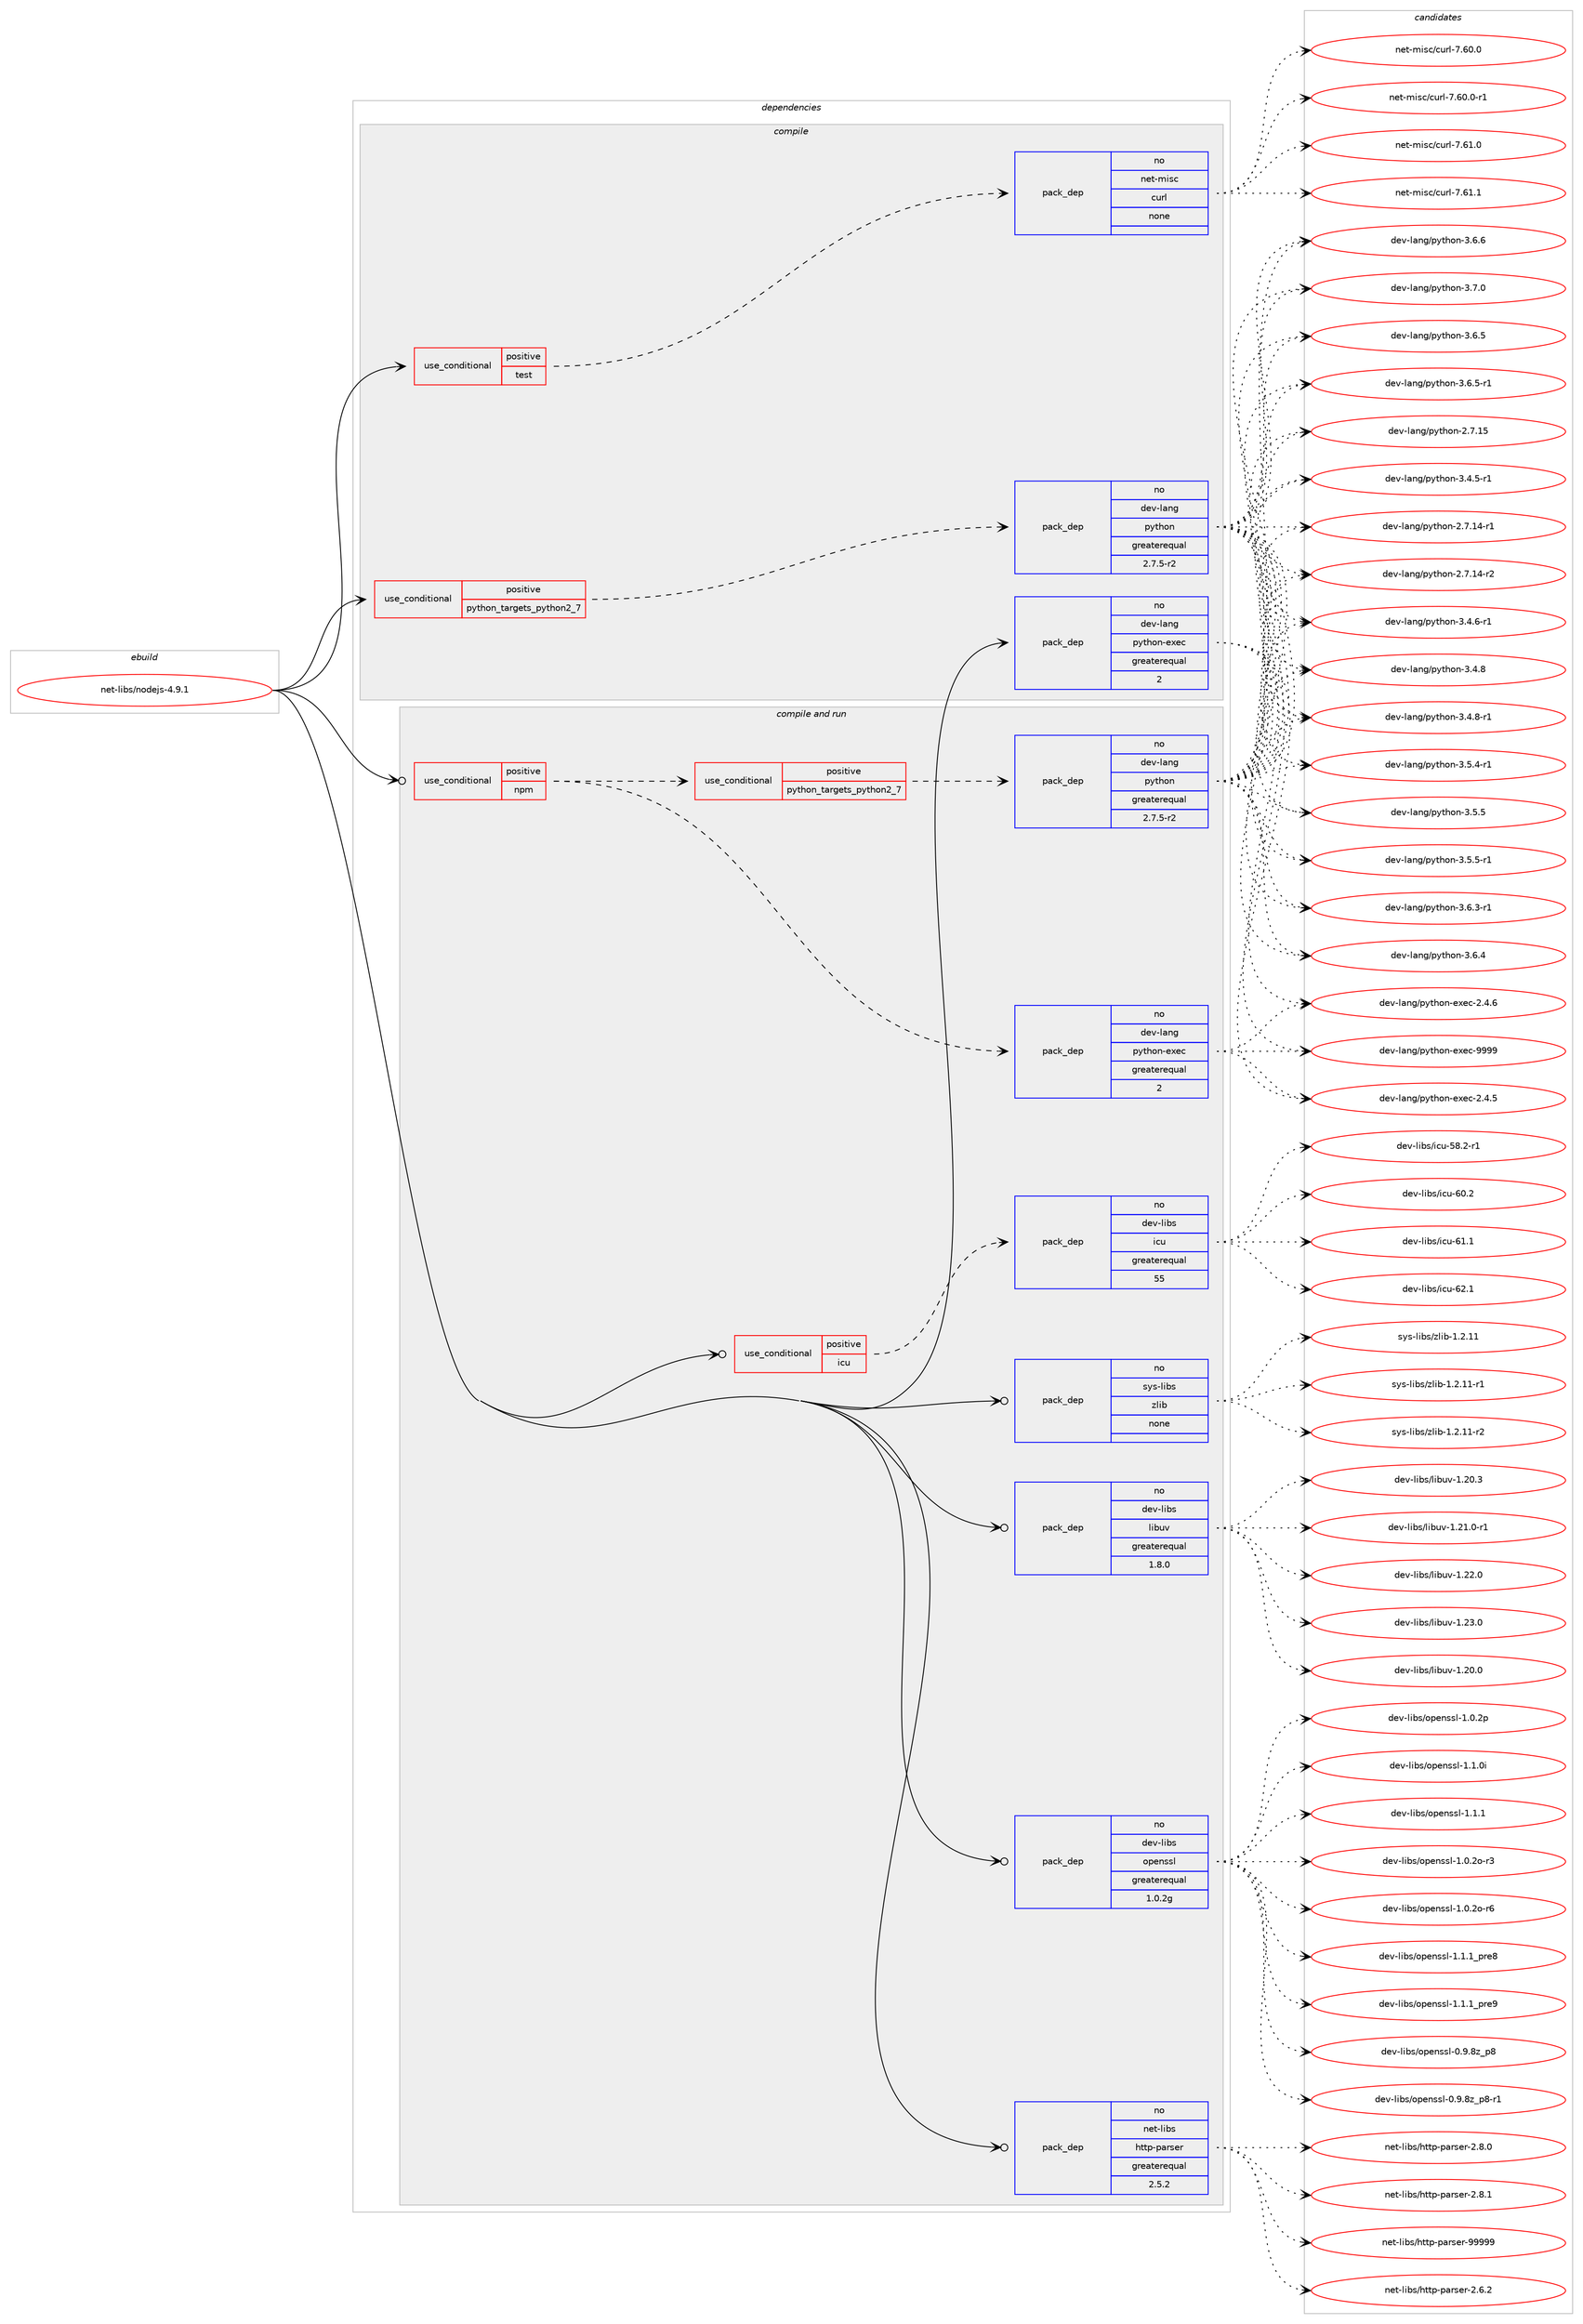 digraph prolog {

# *************
# Graph options
# *************

newrank=true;
concentrate=true;
compound=true;
graph [rankdir=LR,fontname=Helvetica,fontsize=10,ranksep=1.5];#, ranksep=2.5, nodesep=0.2];
edge  [arrowhead=vee];
node  [fontname=Helvetica,fontsize=10];

# **********
# The ebuild
# **********

subgraph cluster_leftcol {
color=gray;
rank=same;
label=<<i>ebuild</i>>;
id [label="net-libs/nodejs-4.9.1", color=red, width=4, href="../net-libs/nodejs-4.9.1.svg"];
}

# ****************
# The dependencies
# ****************

subgraph cluster_midcol {
color=gray;
label=<<i>dependencies</i>>;
subgraph cluster_compile {
fillcolor="#eeeeee";
style=filled;
label=<<i>compile</i>>;
subgraph cond2640 {
dependency8208 [label=<<TABLE BORDER="0" CELLBORDER="1" CELLSPACING="0" CELLPADDING="4"><TR><TD ROWSPAN="3" CELLPADDING="10">use_conditional</TD></TR><TR><TD>positive</TD></TR><TR><TD>python_targets_python2_7</TD></TR></TABLE>>, shape=none, color=red];
subgraph pack5439 {
dependency8209 [label=<<TABLE BORDER="0" CELLBORDER="1" CELLSPACING="0" CELLPADDING="4" WIDTH="220"><TR><TD ROWSPAN="6" CELLPADDING="30">pack_dep</TD></TR><TR><TD WIDTH="110">no</TD></TR><TR><TD>dev-lang</TD></TR><TR><TD>python</TD></TR><TR><TD>greaterequal</TD></TR><TR><TD>2.7.5-r2</TD></TR></TABLE>>, shape=none, color=blue];
}
dependency8208:e -> dependency8209:w [weight=20,style="dashed",arrowhead="vee"];
}
id:e -> dependency8208:w [weight=20,style="solid",arrowhead="vee"];
subgraph cond2641 {
dependency8210 [label=<<TABLE BORDER="0" CELLBORDER="1" CELLSPACING="0" CELLPADDING="4"><TR><TD ROWSPAN="3" CELLPADDING="10">use_conditional</TD></TR><TR><TD>positive</TD></TR><TR><TD>test</TD></TR></TABLE>>, shape=none, color=red];
subgraph pack5440 {
dependency8211 [label=<<TABLE BORDER="0" CELLBORDER="1" CELLSPACING="0" CELLPADDING="4" WIDTH="220"><TR><TD ROWSPAN="6" CELLPADDING="30">pack_dep</TD></TR><TR><TD WIDTH="110">no</TD></TR><TR><TD>net-misc</TD></TR><TR><TD>curl</TD></TR><TR><TD>none</TD></TR><TR><TD></TD></TR></TABLE>>, shape=none, color=blue];
}
dependency8210:e -> dependency8211:w [weight=20,style="dashed",arrowhead="vee"];
}
id:e -> dependency8210:w [weight=20,style="solid",arrowhead="vee"];
subgraph pack5441 {
dependency8212 [label=<<TABLE BORDER="0" CELLBORDER="1" CELLSPACING="0" CELLPADDING="4" WIDTH="220"><TR><TD ROWSPAN="6" CELLPADDING="30">pack_dep</TD></TR><TR><TD WIDTH="110">no</TD></TR><TR><TD>dev-lang</TD></TR><TR><TD>python-exec</TD></TR><TR><TD>greaterequal</TD></TR><TR><TD>2</TD></TR></TABLE>>, shape=none, color=blue];
}
id:e -> dependency8212:w [weight=20,style="solid",arrowhead="vee"];
}
subgraph cluster_compileandrun {
fillcolor="#eeeeee";
style=filled;
label=<<i>compile and run</i>>;
subgraph cond2642 {
dependency8213 [label=<<TABLE BORDER="0" CELLBORDER="1" CELLSPACING="0" CELLPADDING="4"><TR><TD ROWSPAN="3" CELLPADDING="10">use_conditional</TD></TR><TR><TD>positive</TD></TR><TR><TD>icu</TD></TR></TABLE>>, shape=none, color=red];
subgraph pack5442 {
dependency8214 [label=<<TABLE BORDER="0" CELLBORDER="1" CELLSPACING="0" CELLPADDING="4" WIDTH="220"><TR><TD ROWSPAN="6" CELLPADDING="30">pack_dep</TD></TR><TR><TD WIDTH="110">no</TD></TR><TR><TD>dev-libs</TD></TR><TR><TD>icu</TD></TR><TR><TD>greaterequal</TD></TR><TR><TD>55</TD></TR></TABLE>>, shape=none, color=blue];
}
dependency8213:e -> dependency8214:w [weight=20,style="dashed",arrowhead="vee"];
}
id:e -> dependency8213:w [weight=20,style="solid",arrowhead="odotvee"];
subgraph cond2643 {
dependency8215 [label=<<TABLE BORDER="0" CELLBORDER="1" CELLSPACING="0" CELLPADDING="4"><TR><TD ROWSPAN="3" CELLPADDING="10">use_conditional</TD></TR><TR><TD>positive</TD></TR><TR><TD>npm</TD></TR></TABLE>>, shape=none, color=red];
subgraph cond2644 {
dependency8216 [label=<<TABLE BORDER="0" CELLBORDER="1" CELLSPACING="0" CELLPADDING="4"><TR><TD ROWSPAN="3" CELLPADDING="10">use_conditional</TD></TR><TR><TD>positive</TD></TR><TR><TD>python_targets_python2_7</TD></TR></TABLE>>, shape=none, color=red];
subgraph pack5443 {
dependency8217 [label=<<TABLE BORDER="0" CELLBORDER="1" CELLSPACING="0" CELLPADDING="4" WIDTH="220"><TR><TD ROWSPAN="6" CELLPADDING="30">pack_dep</TD></TR><TR><TD WIDTH="110">no</TD></TR><TR><TD>dev-lang</TD></TR><TR><TD>python</TD></TR><TR><TD>greaterequal</TD></TR><TR><TD>2.7.5-r2</TD></TR></TABLE>>, shape=none, color=blue];
}
dependency8216:e -> dependency8217:w [weight=20,style="dashed",arrowhead="vee"];
}
dependency8215:e -> dependency8216:w [weight=20,style="dashed",arrowhead="vee"];
subgraph pack5444 {
dependency8218 [label=<<TABLE BORDER="0" CELLBORDER="1" CELLSPACING="0" CELLPADDING="4" WIDTH="220"><TR><TD ROWSPAN="6" CELLPADDING="30">pack_dep</TD></TR><TR><TD WIDTH="110">no</TD></TR><TR><TD>dev-lang</TD></TR><TR><TD>python-exec</TD></TR><TR><TD>greaterequal</TD></TR><TR><TD>2</TD></TR></TABLE>>, shape=none, color=blue];
}
dependency8215:e -> dependency8218:w [weight=20,style="dashed",arrowhead="vee"];
}
id:e -> dependency8215:w [weight=20,style="solid",arrowhead="odotvee"];
subgraph pack5445 {
dependency8219 [label=<<TABLE BORDER="0" CELLBORDER="1" CELLSPACING="0" CELLPADDING="4" WIDTH="220"><TR><TD ROWSPAN="6" CELLPADDING="30">pack_dep</TD></TR><TR><TD WIDTH="110">no</TD></TR><TR><TD>dev-libs</TD></TR><TR><TD>libuv</TD></TR><TR><TD>greaterequal</TD></TR><TR><TD>1.8.0</TD></TR></TABLE>>, shape=none, color=blue];
}
id:e -> dependency8219:w [weight=20,style="solid",arrowhead="odotvee"];
subgraph pack5446 {
dependency8220 [label=<<TABLE BORDER="0" CELLBORDER="1" CELLSPACING="0" CELLPADDING="4" WIDTH="220"><TR><TD ROWSPAN="6" CELLPADDING="30">pack_dep</TD></TR><TR><TD WIDTH="110">no</TD></TR><TR><TD>dev-libs</TD></TR><TR><TD>openssl</TD></TR><TR><TD>greaterequal</TD></TR><TR><TD>1.0.2g</TD></TR></TABLE>>, shape=none, color=blue];
}
id:e -> dependency8220:w [weight=20,style="solid",arrowhead="odotvee"];
subgraph pack5447 {
dependency8221 [label=<<TABLE BORDER="0" CELLBORDER="1" CELLSPACING="0" CELLPADDING="4" WIDTH="220"><TR><TD ROWSPAN="6" CELLPADDING="30">pack_dep</TD></TR><TR><TD WIDTH="110">no</TD></TR><TR><TD>net-libs</TD></TR><TR><TD>http-parser</TD></TR><TR><TD>greaterequal</TD></TR><TR><TD>2.5.2</TD></TR></TABLE>>, shape=none, color=blue];
}
id:e -> dependency8221:w [weight=20,style="solid",arrowhead="odotvee"];
subgraph pack5448 {
dependency8222 [label=<<TABLE BORDER="0" CELLBORDER="1" CELLSPACING="0" CELLPADDING="4" WIDTH="220"><TR><TD ROWSPAN="6" CELLPADDING="30">pack_dep</TD></TR><TR><TD WIDTH="110">no</TD></TR><TR><TD>sys-libs</TD></TR><TR><TD>zlib</TD></TR><TR><TD>none</TD></TR><TR><TD></TD></TR></TABLE>>, shape=none, color=blue];
}
id:e -> dependency8222:w [weight=20,style="solid",arrowhead="odotvee"];
}
subgraph cluster_run {
fillcolor="#eeeeee";
style=filled;
label=<<i>run</i>>;
}
}

# **************
# The candidates
# **************

subgraph cluster_choices {
rank=same;
color=gray;
label=<<i>candidates</i>>;

subgraph choice5439 {
color=black;
nodesep=1;
choice100101118451089711010347112121116104111110455046554649524511449 [label="dev-lang/python-2.7.14-r1", color=red, width=4,href="../dev-lang/python-2.7.14-r1.svg"];
choice100101118451089711010347112121116104111110455046554649524511450 [label="dev-lang/python-2.7.14-r2", color=red, width=4,href="../dev-lang/python-2.7.14-r2.svg"];
choice10010111845108971101034711212111610411111045504655464953 [label="dev-lang/python-2.7.15", color=red, width=4,href="../dev-lang/python-2.7.15.svg"];
choice1001011184510897110103471121211161041111104551465246534511449 [label="dev-lang/python-3.4.5-r1", color=red, width=4,href="../dev-lang/python-3.4.5-r1.svg"];
choice1001011184510897110103471121211161041111104551465246544511449 [label="dev-lang/python-3.4.6-r1", color=red, width=4,href="../dev-lang/python-3.4.6-r1.svg"];
choice100101118451089711010347112121116104111110455146524656 [label="dev-lang/python-3.4.8", color=red, width=4,href="../dev-lang/python-3.4.8.svg"];
choice1001011184510897110103471121211161041111104551465246564511449 [label="dev-lang/python-3.4.8-r1", color=red, width=4,href="../dev-lang/python-3.4.8-r1.svg"];
choice1001011184510897110103471121211161041111104551465346524511449 [label="dev-lang/python-3.5.4-r1", color=red, width=4,href="../dev-lang/python-3.5.4-r1.svg"];
choice100101118451089711010347112121116104111110455146534653 [label="dev-lang/python-3.5.5", color=red, width=4,href="../dev-lang/python-3.5.5.svg"];
choice1001011184510897110103471121211161041111104551465346534511449 [label="dev-lang/python-3.5.5-r1", color=red, width=4,href="../dev-lang/python-3.5.5-r1.svg"];
choice1001011184510897110103471121211161041111104551465446514511449 [label="dev-lang/python-3.6.3-r1", color=red, width=4,href="../dev-lang/python-3.6.3-r1.svg"];
choice100101118451089711010347112121116104111110455146544652 [label="dev-lang/python-3.6.4", color=red, width=4,href="../dev-lang/python-3.6.4.svg"];
choice100101118451089711010347112121116104111110455146544653 [label="dev-lang/python-3.6.5", color=red, width=4,href="../dev-lang/python-3.6.5.svg"];
choice1001011184510897110103471121211161041111104551465446534511449 [label="dev-lang/python-3.6.5-r1", color=red, width=4,href="../dev-lang/python-3.6.5-r1.svg"];
choice100101118451089711010347112121116104111110455146544654 [label="dev-lang/python-3.6.6", color=red, width=4,href="../dev-lang/python-3.6.6.svg"];
choice100101118451089711010347112121116104111110455146554648 [label="dev-lang/python-3.7.0", color=red, width=4,href="../dev-lang/python-3.7.0.svg"];
dependency8209:e -> choice100101118451089711010347112121116104111110455046554649524511449:w [style=dotted,weight="100"];
dependency8209:e -> choice100101118451089711010347112121116104111110455046554649524511450:w [style=dotted,weight="100"];
dependency8209:e -> choice10010111845108971101034711212111610411111045504655464953:w [style=dotted,weight="100"];
dependency8209:e -> choice1001011184510897110103471121211161041111104551465246534511449:w [style=dotted,weight="100"];
dependency8209:e -> choice1001011184510897110103471121211161041111104551465246544511449:w [style=dotted,weight="100"];
dependency8209:e -> choice100101118451089711010347112121116104111110455146524656:w [style=dotted,weight="100"];
dependency8209:e -> choice1001011184510897110103471121211161041111104551465246564511449:w [style=dotted,weight="100"];
dependency8209:e -> choice1001011184510897110103471121211161041111104551465346524511449:w [style=dotted,weight="100"];
dependency8209:e -> choice100101118451089711010347112121116104111110455146534653:w [style=dotted,weight="100"];
dependency8209:e -> choice1001011184510897110103471121211161041111104551465346534511449:w [style=dotted,weight="100"];
dependency8209:e -> choice1001011184510897110103471121211161041111104551465446514511449:w [style=dotted,weight="100"];
dependency8209:e -> choice100101118451089711010347112121116104111110455146544652:w [style=dotted,weight="100"];
dependency8209:e -> choice100101118451089711010347112121116104111110455146544653:w [style=dotted,weight="100"];
dependency8209:e -> choice1001011184510897110103471121211161041111104551465446534511449:w [style=dotted,weight="100"];
dependency8209:e -> choice100101118451089711010347112121116104111110455146544654:w [style=dotted,weight="100"];
dependency8209:e -> choice100101118451089711010347112121116104111110455146554648:w [style=dotted,weight="100"];
}
subgraph choice5440 {
color=black;
nodesep=1;
choice1101011164510910511599479911711410845554654484648 [label="net-misc/curl-7.60.0", color=red, width=4,href="../net-misc/curl-7.60.0.svg"];
choice11010111645109105115994799117114108455546544846484511449 [label="net-misc/curl-7.60.0-r1", color=red, width=4,href="../net-misc/curl-7.60.0-r1.svg"];
choice1101011164510910511599479911711410845554654494648 [label="net-misc/curl-7.61.0", color=red, width=4,href="../net-misc/curl-7.61.0.svg"];
choice1101011164510910511599479911711410845554654494649 [label="net-misc/curl-7.61.1", color=red, width=4,href="../net-misc/curl-7.61.1.svg"];
dependency8211:e -> choice1101011164510910511599479911711410845554654484648:w [style=dotted,weight="100"];
dependency8211:e -> choice11010111645109105115994799117114108455546544846484511449:w [style=dotted,weight="100"];
dependency8211:e -> choice1101011164510910511599479911711410845554654494648:w [style=dotted,weight="100"];
dependency8211:e -> choice1101011164510910511599479911711410845554654494649:w [style=dotted,weight="100"];
}
subgraph choice5441 {
color=black;
nodesep=1;
choice1001011184510897110103471121211161041111104510112010199455046524653 [label="dev-lang/python-exec-2.4.5", color=red, width=4,href="../dev-lang/python-exec-2.4.5.svg"];
choice1001011184510897110103471121211161041111104510112010199455046524654 [label="dev-lang/python-exec-2.4.6", color=red, width=4,href="../dev-lang/python-exec-2.4.6.svg"];
choice10010111845108971101034711212111610411111045101120101994557575757 [label="dev-lang/python-exec-9999", color=red, width=4,href="../dev-lang/python-exec-9999.svg"];
dependency8212:e -> choice1001011184510897110103471121211161041111104510112010199455046524653:w [style=dotted,weight="100"];
dependency8212:e -> choice1001011184510897110103471121211161041111104510112010199455046524654:w [style=dotted,weight="100"];
dependency8212:e -> choice10010111845108971101034711212111610411111045101120101994557575757:w [style=dotted,weight="100"];
}
subgraph choice5442 {
color=black;
nodesep=1;
choice1001011184510810598115471059911745535646504511449 [label="dev-libs/icu-58.2-r1", color=red, width=4,href="../dev-libs/icu-58.2-r1.svg"];
choice100101118451081059811547105991174554484650 [label="dev-libs/icu-60.2", color=red, width=4,href="../dev-libs/icu-60.2.svg"];
choice100101118451081059811547105991174554494649 [label="dev-libs/icu-61.1", color=red, width=4,href="../dev-libs/icu-61.1.svg"];
choice100101118451081059811547105991174554504649 [label="dev-libs/icu-62.1", color=red, width=4,href="../dev-libs/icu-62.1.svg"];
dependency8214:e -> choice1001011184510810598115471059911745535646504511449:w [style=dotted,weight="100"];
dependency8214:e -> choice100101118451081059811547105991174554484650:w [style=dotted,weight="100"];
dependency8214:e -> choice100101118451081059811547105991174554494649:w [style=dotted,weight="100"];
dependency8214:e -> choice100101118451081059811547105991174554504649:w [style=dotted,weight="100"];
}
subgraph choice5443 {
color=black;
nodesep=1;
choice100101118451089711010347112121116104111110455046554649524511449 [label="dev-lang/python-2.7.14-r1", color=red, width=4,href="../dev-lang/python-2.7.14-r1.svg"];
choice100101118451089711010347112121116104111110455046554649524511450 [label="dev-lang/python-2.7.14-r2", color=red, width=4,href="../dev-lang/python-2.7.14-r2.svg"];
choice10010111845108971101034711212111610411111045504655464953 [label="dev-lang/python-2.7.15", color=red, width=4,href="../dev-lang/python-2.7.15.svg"];
choice1001011184510897110103471121211161041111104551465246534511449 [label="dev-lang/python-3.4.5-r1", color=red, width=4,href="../dev-lang/python-3.4.5-r1.svg"];
choice1001011184510897110103471121211161041111104551465246544511449 [label="dev-lang/python-3.4.6-r1", color=red, width=4,href="../dev-lang/python-3.4.6-r1.svg"];
choice100101118451089711010347112121116104111110455146524656 [label="dev-lang/python-3.4.8", color=red, width=4,href="../dev-lang/python-3.4.8.svg"];
choice1001011184510897110103471121211161041111104551465246564511449 [label="dev-lang/python-3.4.8-r1", color=red, width=4,href="../dev-lang/python-3.4.8-r1.svg"];
choice1001011184510897110103471121211161041111104551465346524511449 [label="dev-lang/python-3.5.4-r1", color=red, width=4,href="../dev-lang/python-3.5.4-r1.svg"];
choice100101118451089711010347112121116104111110455146534653 [label="dev-lang/python-3.5.5", color=red, width=4,href="../dev-lang/python-3.5.5.svg"];
choice1001011184510897110103471121211161041111104551465346534511449 [label="dev-lang/python-3.5.5-r1", color=red, width=4,href="../dev-lang/python-3.5.5-r1.svg"];
choice1001011184510897110103471121211161041111104551465446514511449 [label="dev-lang/python-3.6.3-r1", color=red, width=4,href="../dev-lang/python-3.6.3-r1.svg"];
choice100101118451089711010347112121116104111110455146544652 [label="dev-lang/python-3.6.4", color=red, width=4,href="../dev-lang/python-3.6.4.svg"];
choice100101118451089711010347112121116104111110455146544653 [label="dev-lang/python-3.6.5", color=red, width=4,href="../dev-lang/python-3.6.5.svg"];
choice1001011184510897110103471121211161041111104551465446534511449 [label="dev-lang/python-3.6.5-r1", color=red, width=4,href="../dev-lang/python-3.6.5-r1.svg"];
choice100101118451089711010347112121116104111110455146544654 [label="dev-lang/python-3.6.6", color=red, width=4,href="../dev-lang/python-3.6.6.svg"];
choice100101118451089711010347112121116104111110455146554648 [label="dev-lang/python-3.7.0", color=red, width=4,href="../dev-lang/python-3.7.0.svg"];
dependency8217:e -> choice100101118451089711010347112121116104111110455046554649524511449:w [style=dotted,weight="100"];
dependency8217:e -> choice100101118451089711010347112121116104111110455046554649524511450:w [style=dotted,weight="100"];
dependency8217:e -> choice10010111845108971101034711212111610411111045504655464953:w [style=dotted,weight="100"];
dependency8217:e -> choice1001011184510897110103471121211161041111104551465246534511449:w [style=dotted,weight="100"];
dependency8217:e -> choice1001011184510897110103471121211161041111104551465246544511449:w [style=dotted,weight="100"];
dependency8217:e -> choice100101118451089711010347112121116104111110455146524656:w [style=dotted,weight="100"];
dependency8217:e -> choice1001011184510897110103471121211161041111104551465246564511449:w [style=dotted,weight="100"];
dependency8217:e -> choice1001011184510897110103471121211161041111104551465346524511449:w [style=dotted,weight="100"];
dependency8217:e -> choice100101118451089711010347112121116104111110455146534653:w [style=dotted,weight="100"];
dependency8217:e -> choice1001011184510897110103471121211161041111104551465346534511449:w [style=dotted,weight="100"];
dependency8217:e -> choice1001011184510897110103471121211161041111104551465446514511449:w [style=dotted,weight="100"];
dependency8217:e -> choice100101118451089711010347112121116104111110455146544652:w [style=dotted,weight="100"];
dependency8217:e -> choice100101118451089711010347112121116104111110455146544653:w [style=dotted,weight="100"];
dependency8217:e -> choice1001011184510897110103471121211161041111104551465446534511449:w [style=dotted,weight="100"];
dependency8217:e -> choice100101118451089711010347112121116104111110455146544654:w [style=dotted,weight="100"];
dependency8217:e -> choice100101118451089711010347112121116104111110455146554648:w [style=dotted,weight="100"];
}
subgraph choice5444 {
color=black;
nodesep=1;
choice1001011184510897110103471121211161041111104510112010199455046524653 [label="dev-lang/python-exec-2.4.5", color=red, width=4,href="../dev-lang/python-exec-2.4.5.svg"];
choice1001011184510897110103471121211161041111104510112010199455046524654 [label="dev-lang/python-exec-2.4.6", color=red, width=4,href="../dev-lang/python-exec-2.4.6.svg"];
choice10010111845108971101034711212111610411111045101120101994557575757 [label="dev-lang/python-exec-9999", color=red, width=4,href="../dev-lang/python-exec-9999.svg"];
dependency8218:e -> choice1001011184510897110103471121211161041111104510112010199455046524653:w [style=dotted,weight="100"];
dependency8218:e -> choice1001011184510897110103471121211161041111104510112010199455046524654:w [style=dotted,weight="100"];
dependency8218:e -> choice10010111845108971101034711212111610411111045101120101994557575757:w [style=dotted,weight="100"];
}
subgraph choice5445 {
color=black;
nodesep=1;
choice1001011184510810598115471081059811711845494650484648 [label="dev-libs/libuv-1.20.0", color=red, width=4,href="../dev-libs/libuv-1.20.0.svg"];
choice1001011184510810598115471081059811711845494650484651 [label="dev-libs/libuv-1.20.3", color=red, width=4,href="../dev-libs/libuv-1.20.3.svg"];
choice10010111845108105981154710810598117118454946504946484511449 [label="dev-libs/libuv-1.21.0-r1", color=red, width=4,href="../dev-libs/libuv-1.21.0-r1.svg"];
choice1001011184510810598115471081059811711845494650504648 [label="dev-libs/libuv-1.22.0", color=red, width=4,href="../dev-libs/libuv-1.22.0.svg"];
choice1001011184510810598115471081059811711845494650514648 [label="dev-libs/libuv-1.23.0", color=red, width=4,href="../dev-libs/libuv-1.23.0.svg"];
dependency8219:e -> choice1001011184510810598115471081059811711845494650484648:w [style=dotted,weight="100"];
dependency8219:e -> choice1001011184510810598115471081059811711845494650484651:w [style=dotted,weight="100"];
dependency8219:e -> choice10010111845108105981154710810598117118454946504946484511449:w [style=dotted,weight="100"];
dependency8219:e -> choice1001011184510810598115471081059811711845494650504648:w [style=dotted,weight="100"];
dependency8219:e -> choice1001011184510810598115471081059811711845494650514648:w [style=dotted,weight="100"];
}
subgraph choice5446 {
color=black;
nodesep=1;
choice1001011184510810598115471111121011101151151084549464846501114511451 [label="dev-libs/openssl-1.0.2o-r3", color=red, width=4,href="../dev-libs/openssl-1.0.2o-r3.svg"];
choice1001011184510810598115471111121011101151151084549464846501114511454 [label="dev-libs/openssl-1.0.2o-r6", color=red, width=4,href="../dev-libs/openssl-1.0.2o-r6.svg"];
choice1001011184510810598115471111121011101151151084549464946499511211410156 [label="dev-libs/openssl-1.1.1_pre8", color=red, width=4,href="../dev-libs/openssl-1.1.1_pre8.svg"];
choice1001011184510810598115471111121011101151151084549464946499511211410157 [label="dev-libs/openssl-1.1.1_pre9", color=red, width=4,href="../dev-libs/openssl-1.1.1_pre9.svg"];
choice1001011184510810598115471111121011101151151084548465746561229511256 [label="dev-libs/openssl-0.9.8z_p8", color=red, width=4,href="../dev-libs/openssl-0.9.8z_p8.svg"];
choice10010111845108105981154711111210111011511510845484657465612295112564511449 [label="dev-libs/openssl-0.9.8z_p8-r1", color=red, width=4,href="../dev-libs/openssl-0.9.8z_p8-r1.svg"];
choice100101118451081059811547111112101110115115108454946484650112 [label="dev-libs/openssl-1.0.2p", color=red, width=4,href="../dev-libs/openssl-1.0.2p.svg"];
choice100101118451081059811547111112101110115115108454946494648105 [label="dev-libs/openssl-1.1.0i", color=red, width=4,href="../dev-libs/openssl-1.1.0i.svg"];
choice100101118451081059811547111112101110115115108454946494649 [label="dev-libs/openssl-1.1.1", color=red, width=4,href="../dev-libs/openssl-1.1.1.svg"];
dependency8220:e -> choice1001011184510810598115471111121011101151151084549464846501114511451:w [style=dotted,weight="100"];
dependency8220:e -> choice1001011184510810598115471111121011101151151084549464846501114511454:w [style=dotted,weight="100"];
dependency8220:e -> choice1001011184510810598115471111121011101151151084549464946499511211410156:w [style=dotted,weight="100"];
dependency8220:e -> choice1001011184510810598115471111121011101151151084549464946499511211410157:w [style=dotted,weight="100"];
dependency8220:e -> choice1001011184510810598115471111121011101151151084548465746561229511256:w [style=dotted,weight="100"];
dependency8220:e -> choice10010111845108105981154711111210111011511510845484657465612295112564511449:w [style=dotted,weight="100"];
dependency8220:e -> choice100101118451081059811547111112101110115115108454946484650112:w [style=dotted,weight="100"];
dependency8220:e -> choice100101118451081059811547111112101110115115108454946494648105:w [style=dotted,weight="100"];
dependency8220:e -> choice100101118451081059811547111112101110115115108454946494649:w [style=dotted,weight="100"];
}
subgraph choice5447 {
color=black;
nodesep=1;
choice1101011164510810598115471041161161124511297114115101114455046544650 [label="net-libs/http-parser-2.6.2", color=red, width=4,href="../net-libs/http-parser-2.6.2.svg"];
choice1101011164510810598115471041161161124511297114115101114455046564648 [label="net-libs/http-parser-2.8.0", color=red, width=4,href="../net-libs/http-parser-2.8.0.svg"];
choice1101011164510810598115471041161161124511297114115101114455046564649 [label="net-libs/http-parser-2.8.1", color=red, width=4,href="../net-libs/http-parser-2.8.1.svg"];
choice1101011164510810598115471041161161124511297114115101114455757575757 [label="net-libs/http-parser-99999", color=red, width=4,href="../net-libs/http-parser-99999.svg"];
dependency8221:e -> choice1101011164510810598115471041161161124511297114115101114455046544650:w [style=dotted,weight="100"];
dependency8221:e -> choice1101011164510810598115471041161161124511297114115101114455046564648:w [style=dotted,weight="100"];
dependency8221:e -> choice1101011164510810598115471041161161124511297114115101114455046564649:w [style=dotted,weight="100"];
dependency8221:e -> choice1101011164510810598115471041161161124511297114115101114455757575757:w [style=dotted,weight="100"];
}
subgraph choice5448 {
color=black;
nodesep=1;
choice1151211154510810598115471221081059845494650464949 [label="sys-libs/zlib-1.2.11", color=red, width=4,href="../sys-libs/zlib-1.2.11.svg"];
choice11512111545108105981154712210810598454946504649494511449 [label="sys-libs/zlib-1.2.11-r1", color=red, width=4,href="../sys-libs/zlib-1.2.11-r1.svg"];
choice11512111545108105981154712210810598454946504649494511450 [label="sys-libs/zlib-1.2.11-r2", color=red, width=4,href="../sys-libs/zlib-1.2.11-r2.svg"];
dependency8222:e -> choice1151211154510810598115471221081059845494650464949:w [style=dotted,weight="100"];
dependency8222:e -> choice11512111545108105981154712210810598454946504649494511449:w [style=dotted,weight="100"];
dependency8222:e -> choice11512111545108105981154712210810598454946504649494511450:w [style=dotted,weight="100"];
}
}

}
